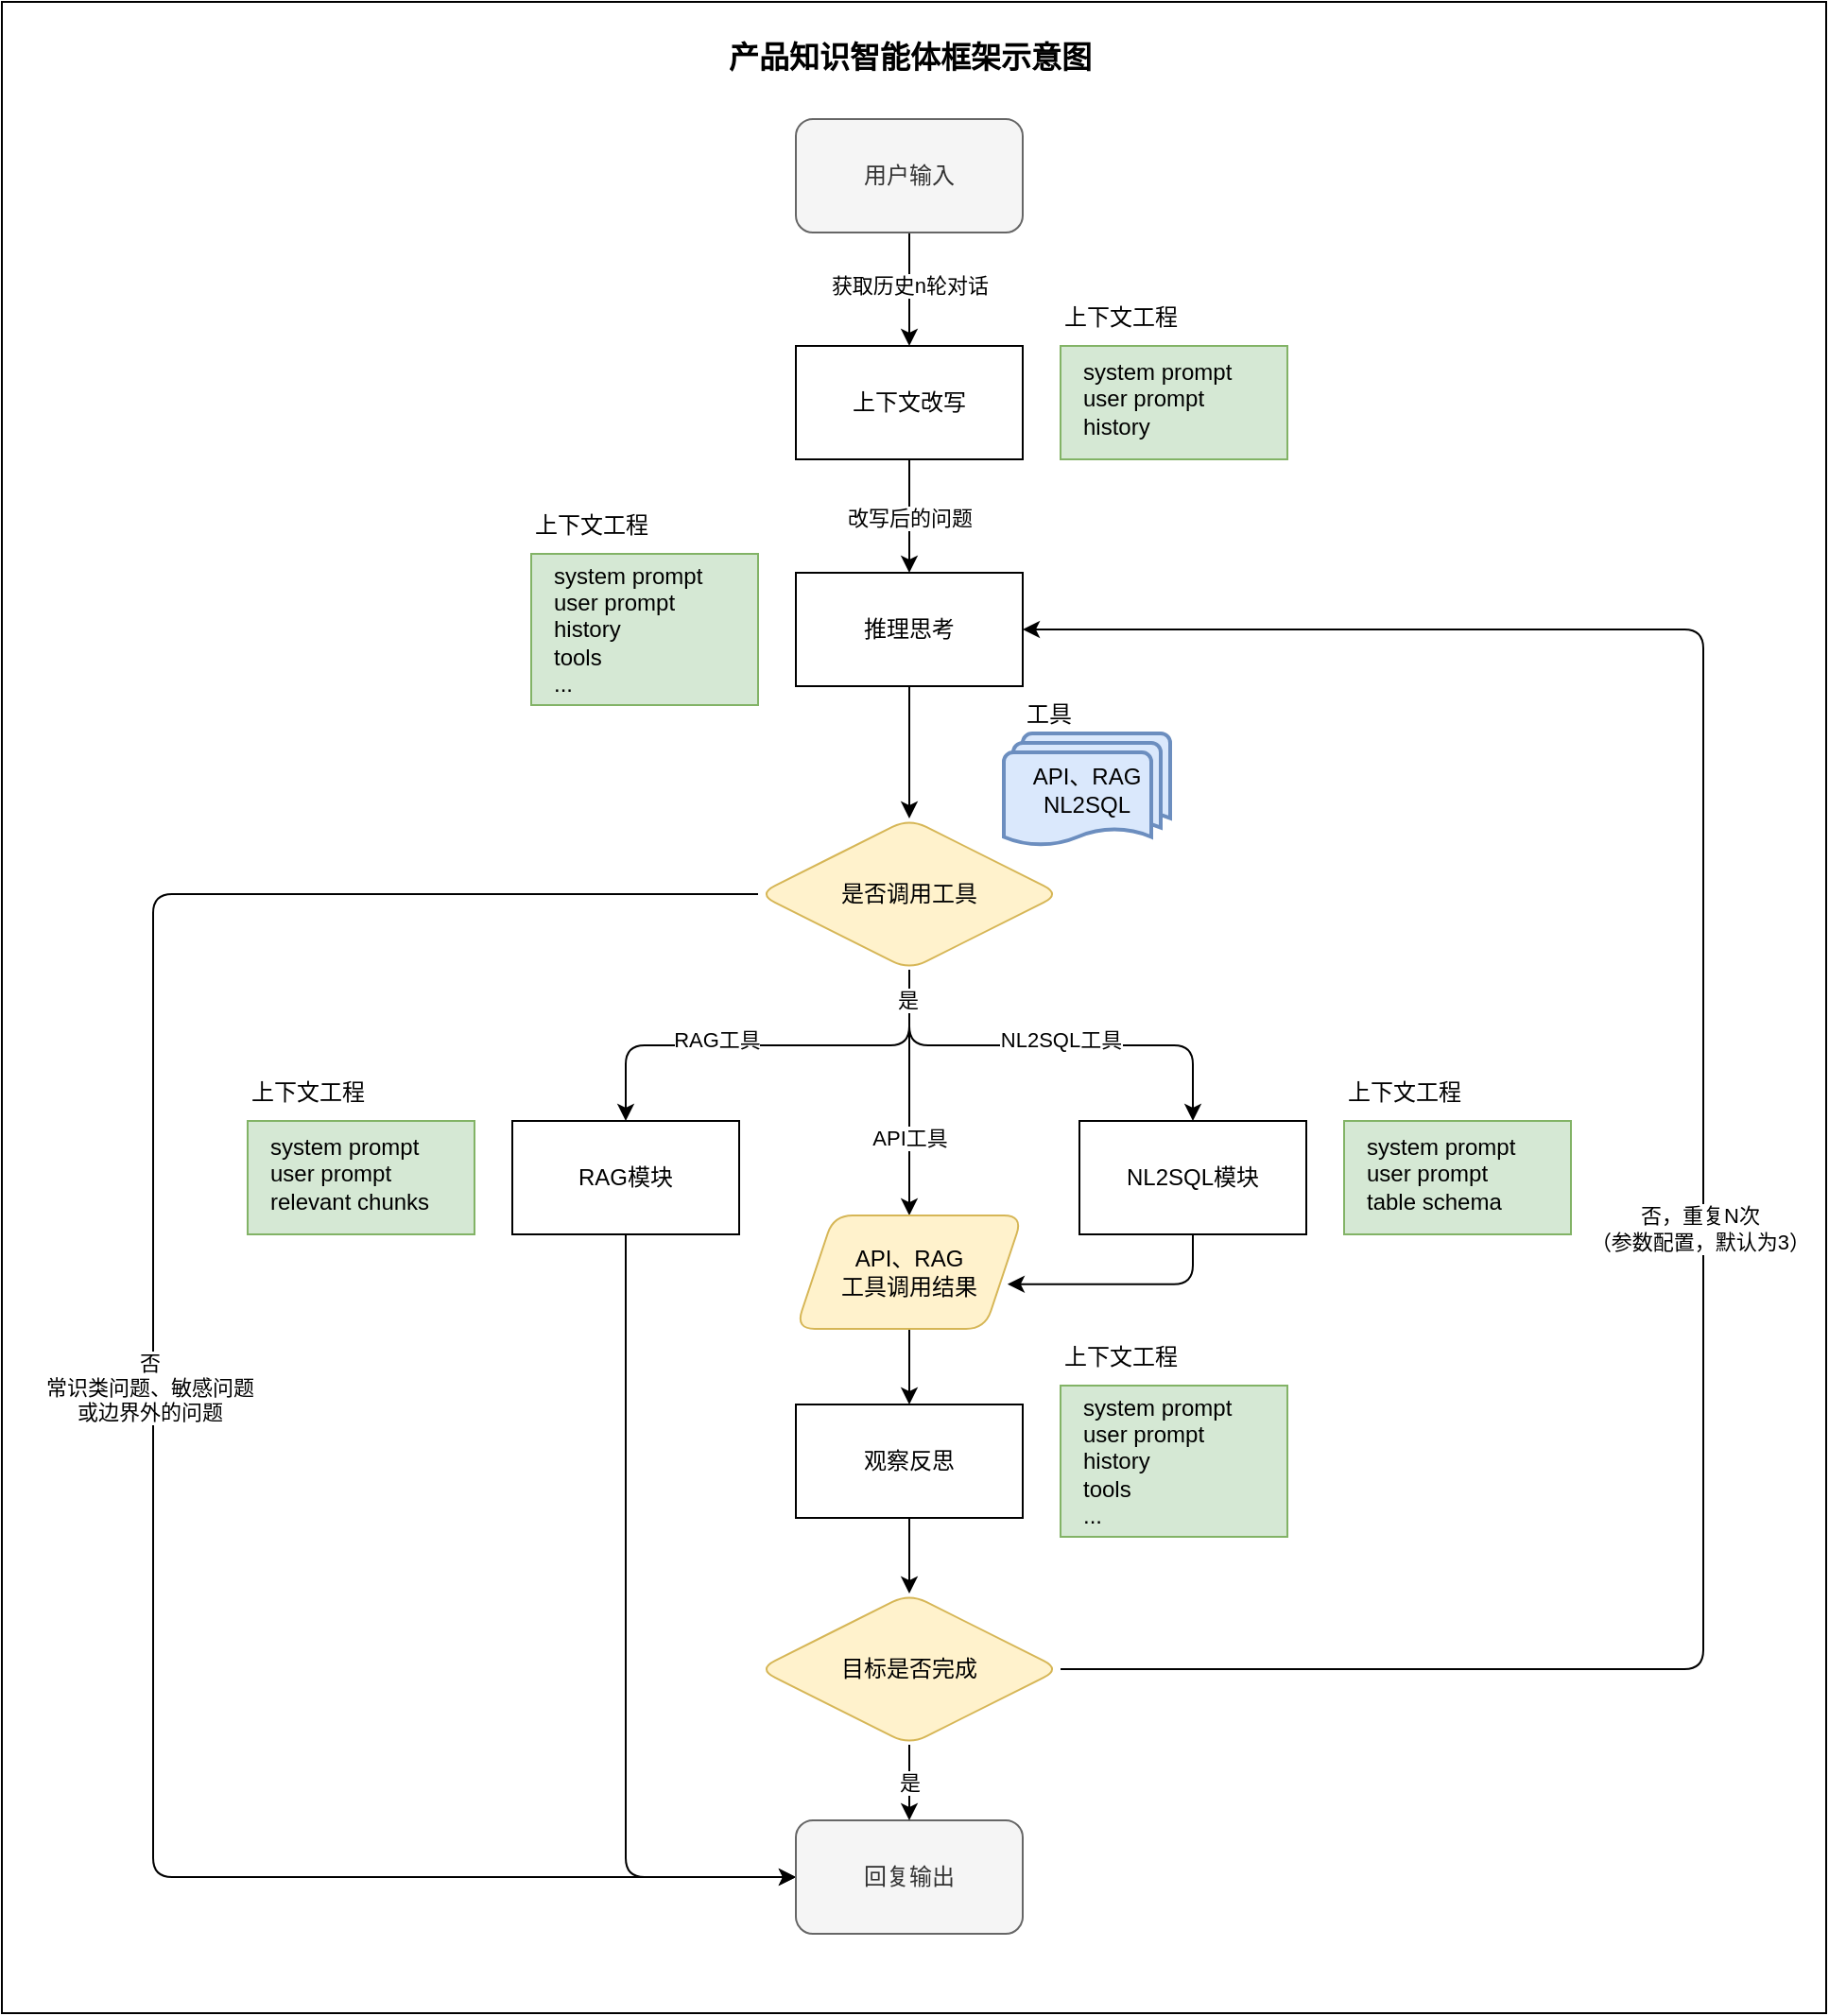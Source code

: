 <mxfile version="28.2.7">
  <diagram name="第 1 页" id="PeUMOf0aK2Um_GJ3DZvv">
    <mxGraphModel dx="1353" dy="825" grid="0" gridSize="10" guides="1" tooltips="1" connect="1" arrows="1" fold="1" page="1" pageScale="1" pageWidth="1920" pageHeight="1200" background="none" math="0" shadow="0">
      <root>
        <mxCell id="0" />
        <mxCell id="1" parent="0" />
        <mxCell id="gLJnNeisbpnBHJmFOV9D-95" value="" style="rounded=0;whiteSpace=wrap;html=1;textShadow=1;" vertex="1" parent="1">
          <mxGeometry x="359" y="31" width="965" height="1064" as="geometry" />
        </mxCell>
        <mxCell id="gLJnNeisbpnBHJmFOV9D-4" style="edgeStyle=orthogonalEdgeStyle;rounded=1;orthogonalLoop=1;jettySize=auto;html=1;exitX=0.5;exitY=1;exitDx=0;exitDy=0;entryX=0.5;entryY=0;entryDx=0;entryDy=0;" edge="1" parent="1" source="gLJnNeisbpnBHJmFOV9D-1" target="gLJnNeisbpnBHJmFOV9D-2">
          <mxGeometry relative="1" as="geometry" />
        </mxCell>
        <mxCell id="gLJnNeisbpnBHJmFOV9D-5" value="获取历史n轮对话" style="edgeLabel;html=1;align=center;verticalAlign=middle;resizable=0;points=[];rounded=1;" vertex="1" connectable="0" parent="gLJnNeisbpnBHJmFOV9D-4">
          <mxGeometry x="-0.083" relative="1" as="geometry">
            <mxPoint as="offset" />
          </mxGeometry>
        </mxCell>
        <mxCell id="gLJnNeisbpnBHJmFOV9D-1" value="用户输入" style="rounded=1;whiteSpace=wrap;html=1;fillColor=#f5f5f5;fontColor=#333333;strokeColor=#666666;" vertex="1" parent="1">
          <mxGeometry x="779" y="93" width="120" height="60" as="geometry" />
        </mxCell>
        <mxCell id="gLJnNeisbpnBHJmFOV9D-7" style="edgeStyle=orthogonalEdgeStyle;rounded=1;orthogonalLoop=1;jettySize=auto;html=1;exitX=0.5;exitY=1;exitDx=0;exitDy=0;entryX=0.5;entryY=0;entryDx=0;entryDy=0;" edge="1" parent="1" source="gLJnNeisbpnBHJmFOV9D-2" target="gLJnNeisbpnBHJmFOV9D-6">
          <mxGeometry relative="1" as="geometry" />
        </mxCell>
        <mxCell id="gLJnNeisbpnBHJmFOV9D-8" value="改写后的问题" style="edgeLabel;html=1;align=center;verticalAlign=middle;resizable=0;points=[];rounded=1;" vertex="1" connectable="0" parent="gLJnNeisbpnBHJmFOV9D-7">
          <mxGeometry x="-0.017" y="-8" relative="1" as="geometry">
            <mxPoint x="8" y="1" as="offset" />
          </mxGeometry>
        </mxCell>
        <mxCell id="gLJnNeisbpnBHJmFOV9D-2" value="上下文改写" style="rounded=0;whiteSpace=wrap;html=1;" vertex="1" parent="1">
          <mxGeometry x="779" y="213" width="120" height="60" as="geometry" />
        </mxCell>
        <mxCell id="gLJnNeisbpnBHJmFOV9D-3" value="API、RAG&lt;br&gt;NL2SQL" style="strokeWidth=2;html=1;shape=mxgraph.flowchart.multi-document;whiteSpace=wrap;rounded=1;fillColor=#dae8fc;strokeColor=#6c8ebf;" vertex="1" parent="1">
          <mxGeometry x="889" y="418" width="88" height="60" as="geometry" />
        </mxCell>
        <mxCell id="gLJnNeisbpnBHJmFOV9D-32" style="edgeStyle=orthogonalEdgeStyle;rounded=1;orthogonalLoop=1;jettySize=auto;html=1;exitX=0.5;exitY=1;exitDx=0;exitDy=0;entryX=0.5;entryY=0;entryDx=0;entryDy=0;" edge="1" parent="1" source="gLJnNeisbpnBHJmFOV9D-6" target="gLJnNeisbpnBHJmFOV9D-34">
          <mxGeometry relative="1" as="geometry">
            <mxPoint x="839.222" y="433" as="targetPoint" />
          </mxGeometry>
        </mxCell>
        <mxCell id="gLJnNeisbpnBHJmFOV9D-6" value="推理思考" style="rounded=0;whiteSpace=wrap;html=1;" vertex="1" parent="1">
          <mxGeometry x="779" y="333" width="120" height="60" as="geometry" />
        </mxCell>
        <mxCell id="gLJnNeisbpnBHJmFOV9D-27" value="" style="group" vertex="1" connectable="0" parent="1">
          <mxGeometry x="919" y="183" width="120" height="100" as="geometry" />
        </mxCell>
        <mxCell id="gLJnNeisbpnBHJmFOV9D-18" value="" style="rounded=0;whiteSpace=wrap;html=1;fillColor=#d5e8d4;strokeColor=#82b366;movable=1;resizable=1;rotatable=1;deletable=1;editable=1;locked=0;connectable=1;" vertex="1" parent="gLJnNeisbpnBHJmFOV9D-27">
          <mxGeometry y="30" width="120" height="60" as="geometry" />
        </mxCell>
        <mxCell id="gLJnNeisbpnBHJmFOV9D-20" value="system prompt&lt;div&gt;user prompt&lt;/div&gt;&lt;div&gt;history&lt;/div&gt;&lt;div&gt;&lt;br&gt;&lt;/div&gt;" style="text;html=1;whiteSpace=wrap;strokeColor=none;fillColor=none;align=left;verticalAlign=middle;rounded=0;fontSize=12;movable=1;resizable=1;rotatable=1;deletable=1;editable=1;locked=0;connectable=1;" vertex="1" parent="gLJnNeisbpnBHJmFOV9D-27">
          <mxGeometry x="10" y="30" width="100" height="70" as="geometry" />
        </mxCell>
        <mxCell id="gLJnNeisbpnBHJmFOV9D-24" value="上下文工程" style="text;html=1;whiteSpace=wrap;strokeColor=none;fillColor=none;align=left;verticalAlign=middle;rounded=0;movable=1;resizable=1;rotatable=1;deletable=1;editable=1;locked=0;connectable=1;" vertex="1" parent="gLJnNeisbpnBHJmFOV9D-27">
          <mxGeometry width="80" height="30" as="geometry" />
        </mxCell>
        <mxCell id="gLJnNeisbpnBHJmFOV9D-28" value="" style="group" vertex="1" connectable="0" parent="1">
          <mxGeometry x="639" y="293" width="120" height="110" as="geometry" />
        </mxCell>
        <mxCell id="gLJnNeisbpnBHJmFOV9D-29" value="" style="rounded=0;whiteSpace=wrap;html=1;fillColor=#d5e8d4;strokeColor=#82b366;movable=1;resizable=1;rotatable=1;deletable=1;editable=1;locked=0;connectable=1;" vertex="1" parent="gLJnNeisbpnBHJmFOV9D-28">
          <mxGeometry y="30" width="120" height="80" as="geometry" />
        </mxCell>
        <mxCell id="gLJnNeisbpnBHJmFOV9D-30" value="system prompt&lt;div&gt;user prompt&lt;/div&gt;&lt;div&gt;history&lt;/div&gt;&lt;div&gt;tools&lt;/div&gt;&lt;div&gt;...&lt;/div&gt;" style="text;html=1;whiteSpace=wrap;strokeColor=none;fillColor=none;align=left;verticalAlign=middle;rounded=0;fontSize=12;movable=1;resizable=1;rotatable=1;deletable=1;editable=1;locked=0;connectable=1;" vertex="1" parent="gLJnNeisbpnBHJmFOV9D-28">
          <mxGeometry x="10" y="35" width="100" height="70" as="geometry" />
        </mxCell>
        <mxCell id="gLJnNeisbpnBHJmFOV9D-31" value="上下文工程" style="text;html=1;whiteSpace=wrap;strokeColor=none;fillColor=none;align=left;verticalAlign=middle;rounded=0;movable=1;resizable=1;rotatable=1;deletable=1;editable=1;locked=0;connectable=1;" vertex="1" parent="gLJnNeisbpnBHJmFOV9D-28">
          <mxGeometry width="80" height="30" as="geometry" />
        </mxCell>
        <mxCell id="gLJnNeisbpnBHJmFOV9D-39" style="edgeStyle=orthogonalEdgeStyle;rounded=1;orthogonalLoop=1;jettySize=auto;html=1;exitX=0.5;exitY=1;exitDx=0;exitDy=0;entryX=0.5;entryY=0;entryDx=0;entryDy=0;" edge="1" parent="1" source="gLJnNeisbpnBHJmFOV9D-34" target="gLJnNeisbpnBHJmFOV9D-37">
          <mxGeometry relative="1" as="geometry" />
        </mxCell>
        <mxCell id="gLJnNeisbpnBHJmFOV9D-60" value="RAG工具" style="edgeLabel;html=1;align=center;verticalAlign=middle;resizable=0;points=[];rounded=1;" vertex="1" connectable="0" parent="gLJnNeisbpnBHJmFOV9D-39">
          <mxGeometry x="0.237" y="-3" relative="1" as="geometry">
            <mxPoint as="offset" />
          </mxGeometry>
        </mxCell>
        <mxCell id="gLJnNeisbpnBHJmFOV9D-44" style="edgeStyle=orthogonalEdgeStyle;rounded=1;orthogonalLoop=1;jettySize=auto;html=1;exitX=0.5;exitY=1;exitDx=0;exitDy=0;entryX=0.5;entryY=0;entryDx=0;entryDy=0;" edge="1" parent="1" source="gLJnNeisbpnBHJmFOV9D-34" target="gLJnNeisbpnBHJmFOV9D-43">
          <mxGeometry relative="1" as="geometry" />
        </mxCell>
        <mxCell id="gLJnNeisbpnBHJmFOV9D-50" value="NL2SQL工具" style="edgeLabel;html=1;align=center;verticalAlign=middle;resizable=0;points=[];rounded=1;" vertex="1" connectable="0" parent="gLJnNeisbpnBHJmFOV9D-44">
          <mxGeometry x="-0.015" y="3" relative="1" as="geometry">
            <mxPoint x="6" as="offset" />
          </mxGeometry>
        </mxCell>
        <mxCell id="gLJnNeisbpnBHJmFOV9D-53" style="edgeStyle=orthogonalEdgeStyle;rounded=1;orthogonalLoop=1;jettySize=auto;html=1;exitX=0;exitY=0.5;exitDx=0;exitDy=0;entryX=0;entryY=0.5;entryDx=0;entryDy=0;" edge="1" parent="1" source="gLJnNeisbpnBHJmFOV9D-34" target="gLJnNeisbpnBHJmFOV9D-52">
          <mxGeometry relative="1" as="geometry">
            <Array as="points">
              <mxPoint x="439" y="503" />
              <mxPoint x="439" y="1023" />
            </Array>
          </mxGeometry>
        </mxCell>
        <mxCell id="gLJnNeisbpnBHJmFOV9D-94" value="否&lt;div&gt;常识类问题、敏感问题&lt;/div&gt;&lt;div&gt;或边界外的问题&lt;/div&gt;" style="edgeLabel;html=1;align=center;verticalAlign=middle;resizable=0;points=[];rounded=1;" vertex="1" connectable="0" parent="gLJnNeisbpnBHJmFOV9D-53">
          <mxGeometry x="-0.015" y="-2" relative="1" as="geometry">
            <mxPoint as="offset" />
          </mxGeometry>
        </mxCell>
        <mxCell id="gLJnNeisbpnBHJmFOV9D-78" style="edgeStyle=orthogonalEdgeStyle;curved=1;rounded=1;orthogonalLoop=1;jettySize=auto;html=1;entryX=0.5;entryY=0;entryDx=0;entryDy=0;exitX=0.5;exitY=1;exitDx=0;exitDy=0;" edge="1" parent="1" source="gLJnNeisbpnBHJmFOV9D-34" target="gLJnNeisbpnBHJmFOV9D-77">
          <mxGeometry relative="1" as="geometry">
            <mxPoint x="839" y="576" as="sourcePoint" />
          </mxGeometry>
        </mxCell>
        <mxCell id="gLJnNeisbpnBHJmFOV9D-79" value="API工具" style="edgeLabel;html=1;align=center;verticalAlign=middle;resizable=0;points=[];rounded=1;" vertex="1" connectable="0" parent="gLJnNeisbpnBHJmFOV9D-78">
          <mxGeometry x="0.371" relative="1" as="geometry">
            <mxPoint as="offset" />
          </mxGeometry>
        </mxCell>
        <mxCell id="gLJnNeisbpnBHJmFOV9D-100" value="是" style="edgeLabel;html=1;align=center;verticalAlign=middle;resizable=0;points=[];rounded=1;" vertex="1" connectable="0" parent="gLJnNeisbpnBHJmFOV9D-78">
          <mxGeometry x="-0.756" y="-1" relative="1" as="geometry">
            <mxPoint as="offset" />
          </mxGeometry>
        </mxCell>
        <mxCell id="gLJnNeisbpnBHJmFOV9D-34" value="是否调用工具" style="rhombus;whiteSpace=wrap;html=1;rounded=1;fillColor=#fff2cc;strokeColor=#d6b656;" vertex="1" parent="1">
          <mxGeometry x="759" y="463" width="160" height="80" as="geometry" />
        </mxCell>
        <mxCell id="gLJnNeisbpnBHJmFOV9D-91" style="edgeStyle=orthogonalEdgeStyle;rounded=1;orthogonalLoop=1;jettySize=auto;html=1;exitX=0.5;exitY=1;exitDx=0;exitDy=0;entryX=0;entryY=0.5;entryDx=0;entryDy=0;" edge="1" parent="1" source="gLJnNeisbpnBHJmFOV9D-37" target="gLJnNeisbpnBHJmFOV9D-52">
          <mxGeometry relative="1" as="geometry" />
        </mxCell>
        <mxCell id="gLJnNeisbpnBHJmFOV9D-37" value="RAG模块" style="rounded=0;whiteSpace=wrap;html=1;" vertex="1" parent="1">
          <mxGeometry x="629" y="623" width="120" height="60" as="geometry" />
        </mxCell>
        <mxCell id="gLJnNeisbpnBHJmFOV9D-43" value="NL2SQL模块" style="rounded=0;whiteSpace=wrap;html=1;" vertex="1" parent="1">
          <mxGeometry x="929" y="623" width="120" height="60" as="geometry" />
        </mxCell>
        <mxCell id="gLJnNeisbpnBHJmFOV9D-49" value="工具" style="text;html=1;whiteSpace=wrap;strokeColor=none;fillColor=none;align=left;verticalAlign=middle;rounded=0;" vertex="1" parent="1">
          <mxGeometry x="899" y="393" width="60" height="30" as="geometry" />
        </mxCell>
        <mxCell id="gLJnNeisbpnBHJmFOV9D-52" value="回复输出" style="rounded=1;whiteSpace=wrap;html=1;fillColor=#f5f5f5;fontColor=#333333;strokeColor=#666666;" vertex="1" parent="1">
          <mxGeometry x="779" y="993" width="120" height="60" as="geometry" />
        </mxCell>
        <mxCell id="gLJnNeisbpnBHJmFOV9D-88" style="edgeStyle=orthogonalEdgeStyle;rounded=1;orthogonalLoop=1;jettySize=auto;html=1;exitX=0.5;exitY=1;exitDx=0;exitDy=0;entryX=0.5;entryY=0;entryDx=0;entryDy=0;" edge="1" parent="1" source="gLJnNeisbpnBHJmFOV9D-54" target="gLJnNeisbpnBHJmFOV9D-87">
          <mxGeometry relative="1" as="geometry" />
        </mxCell>
        <mxCell id="gLJnNeisbpnBHJmFOV9D-54" value="观察反思" style="rounded=0;whiteSpace=wrap;html=1;" vertex="1" parent="1">
          <mxGeometry x="779" y="773" width="120" height="60" as="geometry" />
        </mxCell>
        <mxCell id="gLJnNeisbpnBHJmFOV9D-62" value="" style="group" vertex="1" connectable="0" parent="1">
          <mxGeometry x="489" y="593" width="120" height="100" as="geometry" />
        </mxCell>
        <mxCell id="gLJnNeisbpnBHJmFOV9D-63" value="" style="rounded=0;whiteSpace=wrap;html=1;fillColor=#d5e8d4;strokeColor=#82b366;movable=1;resizable=1;rotatable=1;deletable=1;editable=1;locked=0;connectable=1;" vertex="1" parent="gLJnNeisbpnBHJmFOV9D-62">
          <mxGeometry y="30" width="120" height="60" as="geometry" />
        </mxCell>
        <mxCell id="gLJnNeisbpnBHJmFOV9D-64" value="system prompt&lt;div&gt;user prompt&lt;/div&gt;&lt;div&gt;relevant chunks&lt;/div&gt;&lt;div&gt;&lt;br&gt;&lt;/div&gt;" style="text;html=1;whiteSpace=wrap;strokeColor=none;fillColor=none;align=left;verticalAlign=middle;rounded=0;fontSize=12;movable=1;resizable=1;rotatable=1;deletable=1;editable=1;locked=0;connectable=1;" vertex="1" parent="gLJnNeisbpnBHJmFOV9D-62">
          <mxGeometry x="10" y="30" width="100" height="70" as="geometry" />
        </mxCell>
        <mxCell id="gLJnNeisbpnBHJmFOV9D-65" value="上下文工程" style="text;html=1;whiteSpace=wrap;strokeColor=none;fillColor=none;align=left;verticalAlign=middle;rounded=0;movable=1;resizable=1;rotatable=1;deletable=1;editable=1;locked=0;connectable=1;" vertex="1" parent="gLJnNeisbpnBHJmFOV9D-62">
          <mxGeometry width="80" height="30" as="geometry" />
        </mxCell>
        <mxCell id="gLJnNeisbpnBHJmFOV9D-68" value="" style="group" vertex="1" connectable="0" parent="1">
          <mxGeometry x="1069" y="593" width="120" height="100" as="geometry" />
        </mxCell>
        <mxCell id="gLJnNeisbpnBHJmFOV9D-69" value="" style="rounded=0;whiteSpace=wrap;html=1;fillColor=#d5e8d4;strokeColor=#82b366;movable=1;resizable=1;rotatable=1;deletable=1;editable=1;locked=0;connectable=1;" vertex="1" parent="gLJnNeisbpnBHJmFOV9D-68">
          <mxGeometry y="30" width="120" height="60" as="geometry" />
        </mxCell>
        <mxCell id="gLJnNeisbpnBHJmFOV9D-70" value="system prompt&lt;div&gt;user prompt&lt;/div&gt;&lt;div&gt;table schema&lt;/div&gt;&lt;div&gt;&lt;br&gt;&lt;/div&gt;" style="text;html=1;whiteSpace=wrap;strokeColor=none;fillColor=none;align=left;verticalAlign=middle;rounded=0;fontSize=12;movable=1;resizable=1;rotatable=1;deletable=1;editable=1;locked=0;connectable=1;" vertex="1" parent="gLJnNeisbpnBHJmFOV9D-68">
          <mxGeometry x="10" y="30" width="100" height="70" as="geometry" />
        </mxCell>
        <mxCell id="gLJnNeisbpnBHJmFOV9D-71" value="上下文工程" style="text;html=1;whiteSpace=wrap;strokeColor=none;fillColor=none;align=left;verticalAlign=middle;rounded=0;movable=1;resizable=1;rotatable=1;deletable=1;editable=1;locked=0;connectable=1;" vertex="1" parent="gLJnNeisbpnBHJmFOV9D-68">
          <mxGeometry width="80" height="30" as="geometry" />
        </mxCell>
        <mxCell id="gLJnNeisbpnBHJmFOV9D-82" style="edgeStyle=orthogonalEdgeStyle;rounded=1;orthogonalLoop=1;jettySize=auto;html=1;exitX=0.5;exitY=1;exitDx=0;exitDy=0;entryX=0.5;entryY=0;entryDx=0;entryDy=0;" edge="1" parent="1" source="gLJnNeisbpnBHJmFOV9D-77" target="gLJnNeisbpnBHJmFOV9D-54">
          <mxGeometry relative="1" as="geometry" />
        </mxCell>
        <mxCell id="gLJnNeisbpnBHJmFOV9D-77" value="API、RAG&lt;div&gt;工具调用结果&lt;/div&gt;" style="shape=parallelogram;perimeter=parallelogramPerimeter;whiteSpace=wrap;html=1;fixedSize=1;rounded=1;fillColor=#fff2cc;strokeColor=#d6b656;" vertex="1" parent="1">
          <mxGeometry x="779" y="673" width="120" height="60" as="geometry" />
        </mxCell>
        <mxCell id="gLJnNeisbpnBHJmFOV9D-81" style="edgeStyle=orthogonalEdgeStyle;rounded=1;orthogonalLoop=1;jettySize=auto;html=1;exitX=0.5;exitY=1;exitDx=0;exitDy=0;entryX=0.933;entryY=0.606;entryDx=0;entryDy=0;entryPerimeter=0;" edge="1" parent="1" source="gLJnNeisbpnBHJmFOV9D-43" target="gLJnNeisbpnBHJmFOV9D-77">
          <mxGeometry relative="1" as="geometry" />
        </mxCell>
        <mxCell id="gLJnNeisbpnBHJmFOV9D-83" value="" style="group" vertex="1" connectable="0" parent="1">
          <mxGeometry x="919" y="733" width="120" height="110" as="geometry" />
        </mxCell>
        <mxCell id="gLJnNeisbpnBHJmFOV9D-84" value="" style="rounded=0;whiteSpace=wrap;html=1;fillColor=#d5e8d4;strokeColor=#82b366;movable=1;resizable=1;rotatable=1;deletable=1;editable=1;locked=0;connectable=1;" vertex="1" parent="gLJnNeisbpnBHJmFOV9D-83">
          <mxGeometry y="30" width="120" height="80" as="geometry" />
        </mxCell>
        <mxCell id="gLJnNeisbpnBHJmFOV9D-85" value="system prompt&lt;div&gt;user prompt&lt;/div&gt;&lt;div&gt;history&lt;/div&gt;&lt;div&gt;tools&lt;/div&gt;&lt;div&gt;...&lt;/div&gt;" style="text;html=1;whiteSpace=wrap;strokeColor=none;fillColor=none;align=left;verticalAlign=middle;rounded=0;fontSize=12;movable=1;resizable=1;rotatable=1;deletable=1;editable=1;locked=0;connectable=1;" vertex="1" parent="gLJnNeisbpnBHJmFOV9D-83">
          <mxGeometry x="10" y="35" width="100" height="70" as="geometry" />
        </mxCell>
        <mxCell id="gLJnNeisbpnBHJmFOV9D-86" value="上下文工程" style="text;html=1;whiteSpace=wrap;strokeColor=none;fillColor=none;align=left;verticalAlign=middle;rounded=0;movable=1;resizable=1;rotatable=1;deletable=1;editable=1;locked=0;connectable=1;" vertex="1" parent="gLJnNeisbpnBHJmFOV9D-83">
          <mxGeometry width="80" height="30" as="geometry" />
        </mxCell>
        <mxCell id="gLJnNeisbpnBHJmFOV9D-89" value="是" style="edgeStyle=orthogonalEdgeStyle;rounded=1;orthogonalLoop=1;jettySize=auto;html=1;exitX=0.5;exitY=1;exitDx=0;exitDy=0;entryX=0.5;entryY=0;entryDx=0;entryDy=0;" edge="1" parent="1" source="gLJnNeisbpnBHJmFOV9D-87" target="gLJnNeisbpnBHJmFOV9D-52">
          <mxGeometry relative="1" as="geometry">
            <mxPoint as="offset" />
          </mxGeometry>
        </mxCell>
        <mxCell id="gLJnNeisbpnBHJmFOV9D-92" style="edgeStyle=orthogonalEdgeStyle;rounded=1;orthogonalLoop=1;jettySize=auto;html=1;exitX=1;exitY=0.5;exitDx=0;exitDy=0;entryX=1;entryY=0.5;entryDx=0;entryDy=0;" edge="1" parent="1" source="gLJnNeisbpnBHJmFOV9D-87" target="gLJnNeisbpnBHJmFOV9D-6">
          <mxGeometry relative="1" as="geometry">
            <Array as="points">
              <mxPoint x="1259" y="913" />
              <mxPoint x="1259" y="363" />
            </Array>
          </mxGeometry>
        </mxCell>
        <mxCell id="gLJnNeisbpnBHJmFOV9D-93" value="否，重复N次&lt;br&gt;（参数配置，默认为3）" style="edgeLabel;html=1;align=center;verticalAlign=middle;resizable=0;points=[];rounded=1;" vertex="1" connectable="0" parent="gLJnNeisbpnBHJmFOV9D-92">
          <mxGeometry x="-0.082" y="2" relative="1" as="geometry">
            <mxPoint y="1" as="offset" />
          </mxGeometry>
        </mxCell>
        <mxCell id="gLJnNeisbpnBHJmFOV9D-87" value="目标是否完成" style="rhombus;whiteSpace=wrap;html=1;rounded=1;fillColor=#fff2cc;strokeColor=#d6b656;" vertex="1" parent="1">
          <mxGeometry x="759" y="873" width="160" height="80" as="geometry" />
        </mxCell>
        <mxCell id="gLJnNeisbpnBHJmFOV9D-96" value="产品知识智能体框架示意图" style="text;html=1;whiteSpace=wrap;strokeColor=none;fillColor=none;align=center;verticalAlign=middle;rounded=0;fontStyle=1;fontSize=16;" vertex="1" parent="1">
          <mxGeometry x="733.5" y="45" width="211" height="30" as="geometry" />
        </mxCell>
      </root>
    </mxGraphModel>
  </diagram>
</mxfile>
